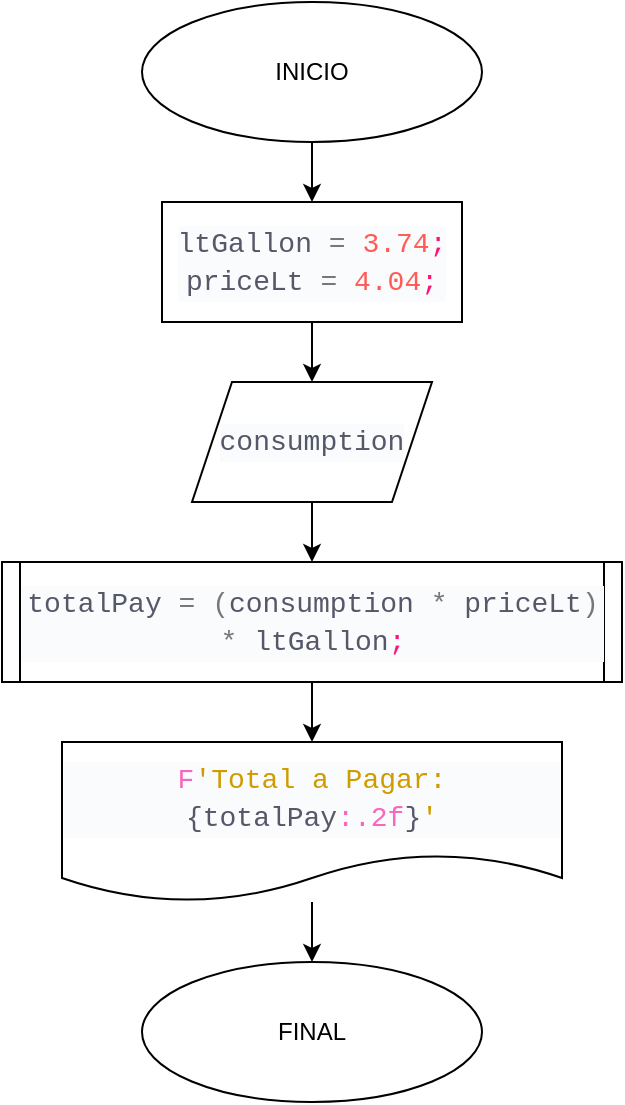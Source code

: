 <mxfile>
    <diagram id="GJpbw09InAvtXRfNiCP8" name="Page-1">
        <mxGraphModel dx="796" dy="790" grid="1" gridSize="10" guides="1" tooltips="1" connect="1" arrows="1" fold="1" page="1" pageScale="1" pageWidth="850" pageHeight="1100" math="0" shadow="0">
            <root>
                <mxCell id="0"/>
                <mxCell id="1" parent="0"/>
                <mxCell id="12" style="edgeStyle=none;html=1;entryX=0.5;entryY=0;entryDx=0;entryDy=0;" edge="1" parent="1" source="3" target="11">
                    <mxGeometry relative="1" as="geometry"/>
                </mxCell>
                <mxCell id="3" value="INICIO" style="ellipse;whiteSpace=wrap;html=1;" parent="1" vertex="1">
                    <mxGeometry x="320" y="20" width="170" height="70" as="geometry"/>
                </mxCell>
                <mxCell id="14" style="edgeStyle=none;html=1;entryX=0.5;entryY=0;entryDx=0;entryDy=0;" edge="1" parent="1" source="4" target="5">
                    <mxGeometry relative="1" as="geometry"/>
                </mxCell>
                <mxCell id="4" value="&#10;&#10;&lt;div style=&quot;color: rgb(86, 88, 105); background-color: rgb(250, 251, 252); font-family: &amp;quot;victor mono&amp;quot;, &amp;quot;courier new&amp;quot;, monospace, consolas, &amp;quot;courier new&amp;quot;, monospace; font-weight: normal; font-size: 14px; line-height: 19px;&quot;&gt;&lt;div&gt;&lt;span style=&quot;color: #565869&quot;&gt;consumption&lt;/span&gt;&lt;/div&gt;&lt;/div&gt;&#10;&#10;" style="shape=parallelogram;perimeter=parallelogramPerimeter;whiteSpace=wrap;html=1;fixedSize=1;" parent="1" vertex="1">
                    <mxGeometry x="345" y="210" width="120" height="60" as="geometry"/>
                </mxCell>
                <mxCell id="15" style="edgeStyle=none;html=1;entryX=0.5;entryY=0;entryDx=0;entryDy=0;" edge="1" parent="1" source="5" target="7">
                    <mxGeometry relative="1" as="geometry"/>
                </mxCell>
                <mxCell id="5" value="&#10;&#10;&lt;div style=&quot;color: rgb(86, 88, 105); background-color: rgb(250, 251, 252); font-family: &amp;quot;victor mono&amp;quot;, &amp;quot;courier new&amp;quot;, monospace, consolas, &amp;quot;courier new&amp;quot;, monospace; font-weight: normal; font-size: 14px; line-height: 19px;&quot;&gt;&lt;div&gt;&lt;span style=&quot;color: #565869&quot;&gt;totalPay&lt;/span&gt;&lt;span style=&quot;color: #565869&quot;&gt; &lt;/span&gt;&lt;span style=&quot;color: #777777&quot;&gt;=&lt;/span&gt;&lt;span style=&quot;color: #565869&quot;&gt; &lt;/span&gt;&lt;span style=&quot;color: #777777&quot;&gt;(&lt;/span&gt;&lt;span style=&quot;color: #565869&quot;&gt;consumption&lt;/span&gt;&lt;span style=&quot;color: #565869&quot;&gt; &lt;/span&gt;&lt;span style=&quot;color: #777777&quot;&gt;*&lt;/span&gt;&lt;span style=&quot;color: #565869&quot;&gt; &lt;/span&gt;&lt;span style=&quot;color: #565869&quot;&gt;priceLt&lt;/span&gt;&lt;span style=&quot;color: #777777&quot;&gt;)&lt;/span&gt;&lt;span style=&quot;color: #565869&quot;&gt; &lt;/span&gt;&lt;span style=&quot;color: #777777&quot;&gt;*&lt;/span&gt;&lt;span style=&quot;color: #565869&quot;&gt; &lt;/span&gt;&lt;span style=&quot;color: #565869&quot;&gt;ltGallon&lt;/span&gt;&lt;span style=&quot;color: #ff1277&quot;&gt;;&lt;/span&gt;&lt;/div&gt;&lt;/div&gt;&#10;&#10;" style="shape=process;whiteSpace=wrap;html=1;backgroundOutline=1;size=0.028;" parent="1" vertex="1">
                    <mxGeometry x="250" y="300" width="310" height="60" as="geometry"/>
                </mxCell>
                <mxCell id="16" value="" style="edgeStyle=none;html=1;" edge="1" parent="1" source="7" target="10">
                    <mxGeometry relative="1" as="geometry"/>
                </mxCell>
                <mxCell id="7" value="&#10;&#10;&lt;div style=&quot;color: rgb(86, 88, 105); background-color: rgb(250, 251, 252); font-family: &amp;quot;victor mono&amp;quot;, &amp;quot;courier new&amp;quot;, monospace, consolas, &amp;quot;courier new&amp;quot;, monospace; font-weight: normal; font-size: 14px; line-height: 19px;&quot;&gt;&lt;div&gt;&lt;span style=&quot;color: #f767bb&quot;&gt;F&lt;/span&gt;&lt;span style=&quot;color: #cf9c00&quot;&gt;'Total a Pagar: &lt;/span&gt;&lt;span style=&quot;color: #565869&quot;&gt;{&lt;/span&gt;&lt;span style=&quot;color: #565869&quot;&gt;totalPay&lt;/span&gt;&lt;span style=&quot;color: #f767bb&quot;&gt;:.2f&lt;/span&gt;&lt;span style=&quot;color: #565869&quot;&gt;}&lt;/span&gt;&lt;span style=&quot;color: #cf9c00&quot;&gt;'&lt;/span&gt;&lt;/div&gt;&lt;/div&gt;&#10;&#10;" style="shape=document;whiteSpace=wrap;html=1;boundedLbl=1;" parent="1" vertex="1">
                    <mxGeometry x="280" y="390" width="250" height="80" as="geometry"/>
                </mxCell>
                <mxCell id="10" value="FINAL" style="ellipse;whiteSpace=wrap;html=1;" parent="1" vertex="1">
                    <mxGeometry x="320" y="500" width="170" height="70" as="geometry"/>
                </mxCell>
                <mxCell id="13" style="edgeStyle=none;html=1;entryX=0.5;entryY=0;entryDx=0;entryDy=0;" edge="1" parent="1" source="11" target="4">
                    <mxGeometry relative="1" as="geometry"/>
                </mxCell>
                <mxCell id="11" value="&lt;div style=&quot;color: rgb(86 , 88 , 105) ; background-color: rgb(250 , 251 , 252) ; font-family: &amp;#34;victor mono&amp;#34; , &amp;#34;courier new&amp;#34; , monospace , &amp;#34;consolas&amp;#34; , &amp;#34;courier new&amp;#34; , monospace ; font-size: 14px ; line-height: 19px&quot;&gt;&lt;div&gt;ltGallon &lt;span style=&quot;color: #777777&quot;&gt;=&lt;/span&gt; &lt;span style=&quot;color: #ff5c57&quot;&gt;3.74&lt;/span&gt;&lt;span style=&quot;color: #ff1277&quot;&gt;;&lt;/span&gt;&lt;/div&gt;&lt;div&gt;priceLt &lt;span style=&quot;color: #777777&quot;&gt;=&lt;/span&gt; &lt;span style=&quot;color: #ff5c57&quot;&gt;4.04&lt;/span&gt;&lt;span style=&quot;color: #ff1277&quot;&gt;;&lt;/span&gt;&lt;/div&gt;&lt;/div&gt;" style="rounded=0;whiteSpace=wrap;html=1;" parent="1" vertex="1">
                    <mxGeometry x="330" y="120" width="150" height="60" as="geometry"/>
                </mxCell>
            </root>
        </mxGraphModel>
    </diagram>
</mxfile>